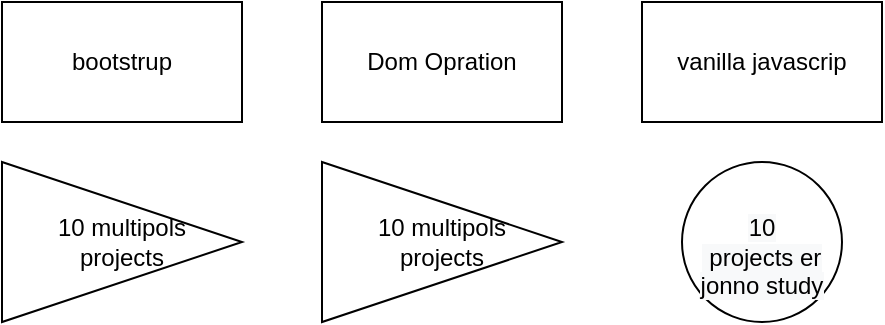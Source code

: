 <mxfile version="20.4.0" type="github"><diagram id="lU0_EKE-aYEL3Gx-I76-" name="Page-1"><mxGraphModel dx="868" dy="464" grid="1" gridSize="10" guides="1" tooltips="1" connect="1" arrows="1" fold="1" page="1" pageScale="1" pageWidth="850" pageHeight="1100" math="0" shadow="0"><root><mxCell id="0"/><mxCell id="1" parent="0"/><mxCell id="O9ssoliB-tJAYNUy0ALB-1" value="bootstrup&lt;br&gt;" style="rounded=0;whiteSpace=wrap;html=1;" vertex="1" parent="1"><mxGeometry x="40" y="40" width="120" height="60" as="geometry"/></mxCell><mxCell id="O9ssoliB-tJAYNUy0ALB-3" value="Dom Opration" style="rounded=0;whiteSpace=wrap;html=1;" vertex="1" parent="1"><mxGeometry x="200" y="40" width="120" height="60" as="geometry"/></mxCell><mxCell id="O9ssoliB-tJAYNUy0ALB-4" value="vanilla javascrip" style="rounded=0;whiteSpace=wrap;html=1;" vertex="1" parent="1"><mxGeometry x="360" y="40" width="120" height="60" as="geometry"/></mxCell><mxCell id="O9ssoliB-tJAYNUy0ALB-6" value="10 multipols&lt;br&gt;projects&lt;br&gt;" style="triangle;whiteSpace=wrap;html=1;" vertex="1" parent="1"><mxGeometry x="40" y="120" width="120" height="80" as="geometry"/></mxCell><mxCell id="O9ssoliB-tJAYNUy0ALB-10" value="10 multipols&lt;br&gt;projects&lt;br&gt;" style="triangle;whiteSpace=wrap;html=1;" vertex="1" parent="1"><mxGeometry x="200" y="120" width="120" height="80" as="geometry"/></mxCell><mxCell id="O9ssoliB-tJAYNUy0ALB-12" value="&lt;br&gt;&lt;span style=&quot;color: rgb(0, 0, 0); font-family: Helvetica; font-size: 12px; font-style: normal; font-variant-ligatures: normal; font-variant-caps: normal; font-weight: 400; letter-spacing: normal; orphans: 2; text-align: center; text-indent: 0px; text-transform: none; widows: 2; word-spacing: 0px; -webkit-text-stroke-width: 0px; background-color: rgb(248, 249, 250); text-decoration-thickness: initial; text-decoration-style: initial; text-decoration-color: initial; float: none; display: inline !important;&quot;&gt;10&lt;br&gt;&amp;nbsp;projects er jonno study&lt;/span&gt;&lt;br&gt;" style="ellipse;whiteSpace=wrap;html=1;aspect=fixed;" vertex="1" parent="1"><mxGeometry x="380" y="120" width="80" height="80" as="geometry"/></mxCell></root></mxGraphModel></diagram></mxfile>